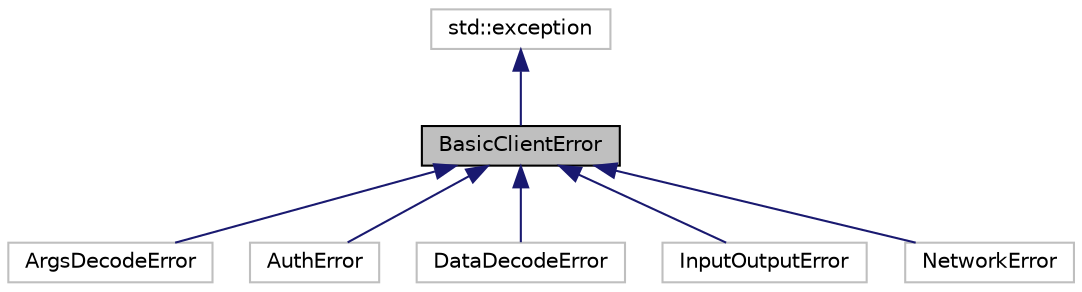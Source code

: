 digraph "BasicClientError"
{
 // LATEX_PDF_SIZE
  edge [fontname="Helvetica",fontsize="10",labelfontname="Helvetica",labelfontsize="10"];
  node [fontname="Helvetica",fontsize="10",shape=record];
  Node1 [label="BasicClientError",height=0.2,width=0.4,color="black", fillcolor="grey75", style="filled", fontcolor="black",tooltip="Базовый класс для клиентских ошибок."];
  Node2 -> Node1 [dir="back",color="midnightblue",fontsize="10",style="solid"];
  Node2 [label="std::exception",height=0.2,width=0.4,color="grey75", fillcolor="white", style="filled",tooltip=" "];
  Node1 -> Node3 [dir="back",color="midnightblue",fontsize="10",style="solid"];
  Node3 [label="ArgsDecodeError",height=0.2,width=0.4,color="grey75", fillcolor="white", style="filled",URL="$classArgsDecodeError.html",tooltip=" "];
  Node1 -> Node4 [dir="back",color="midnightblue",fontsize="10",style="solid"];
  Node4 [label="AuthError",height=0.2,width=0.4,color="grey75", fillcolor="white", style="filled",URL="$classAuthError.html",tooltip=" "];
  Node1 -> Node5 [dir="back",color="midnightblue",fontsize="10",style="solid"];
  Node5 [label="DataDecodeError",height=0.2,width=0.4,color="grey75", fillcolor="white", style="filled",URL="$classDataDecodeError.html",tooltip=" "];
  Node1 -> Node6 [dir="back",color="midnightblue",fontsize="10",style="solid"];
  Node6 [label="InputOutputError",height=0.2,width=0.4,color="grey75", fillcolor="white", style="filled",URL="$classInputOutputError.html",tooltip=" "];
  Node1 -> Node7 [dir="back",color="midnightblue",fontsize="10",style="solid"];
  Node7 [label="NetworkError",height=0.2,width=0.4,color="grey75", fillcolor="white", style="filled",URL="$classNetworkError.html",tooltip=" "];
}
